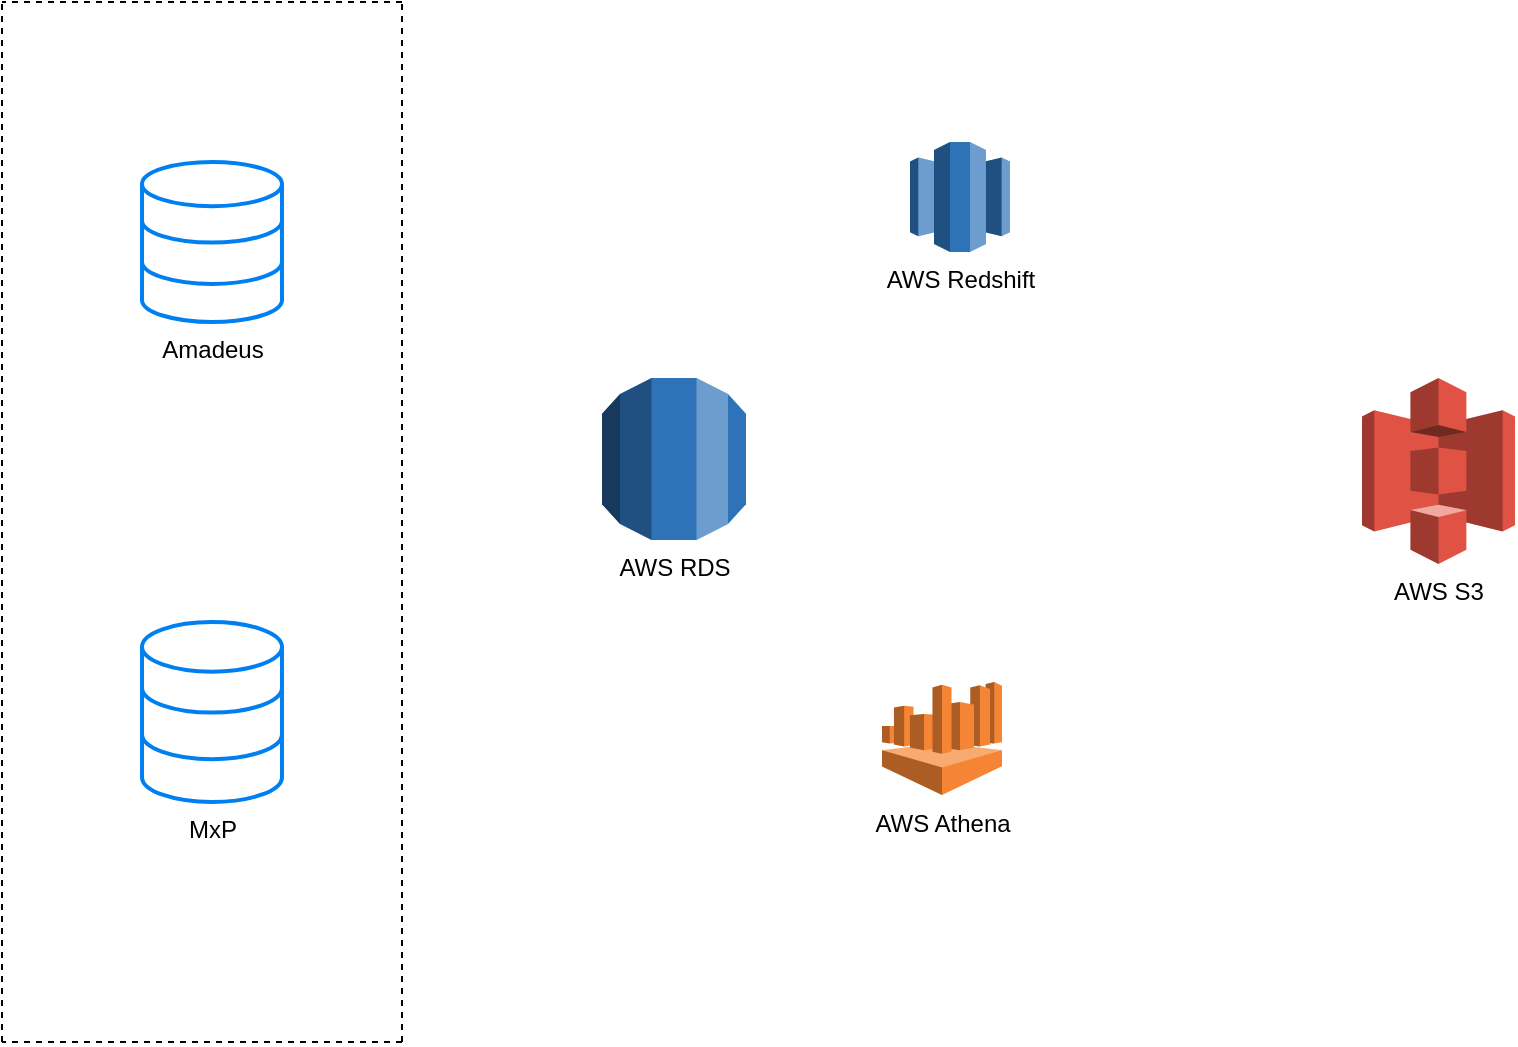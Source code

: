 <mxfile version="22.0.8" type="github">
  <diagram name="Page-1" id="l3E4NXDpPLonG4dHDVBj">
    <mxGraphModel dx="2261" dy="790" grid="1" gridSize="10" guides="1" tooltips="1" connect="1" arrows="1" fold="1" page="1" pageScale="1" pageWidth="827" pageHeight="1169" math="0" shadow="0">
      <root>
        <mxCell id="0" />
        <mxCell id="1" parent="0" />
        <mxCell id="PdyB9XB3RFuWe4hM4mvE-5" value="AWS Redshift" style="outlineConnect=0;dashed=0;verticalLabelPosition=bottom;verticalAlign=top;align=center;html=1;shape=mxgraph.aws3.redshift;fillColor=#2E73B8;gradientColor=none;" vertex="1" parent="1">
          <mxGeometry x="414" y="110" width="50" height="55" as="geometry" />
        </mxCell>
        <mxCell id="PdyB9XB3RFuWe4hM4mvE-9" value="AWS Athena&lt;br&gt;" style="outlineConnect=0;dashed=0;verticalLabelPosition=bottom;verticalAlign=top;align=center;html=1;shape=mxgraph.aws3.athena;fillColor=#F58534;gradientColor=none;" vertex="1" parent="1">
          <mxGeometry x="400" y="380" width="60" height="56.5" as="geometry" />
        </mxCell>
        <mxCell id="PdyB9XB3RFuWe4hM4mvE-11" value="AWS RDS" style="outlineConnect=0;dashed=0;verticalLabelPosition=bottom;verticalAlign=top;align=center;html=1;shape=mxgraph.aws3.rds;fillColor=#2E73B8;gradientColor=none;" vertex="1" parent="1">
          <mxGeometry x="260" y="228" width="72" height="81" as="geometry" />
        </mxCell>
        <mxCell id="PdyB9XB3RFuWe4hM4mvE-13" value="AWS S3" style="outlineConnect=0;dashed=0;verticalLabelPosition=bottom;verticalAlign=top;align=center;html=1;shape=mxgraph.aws3.s3;fillColor=#E05243;gradientColor=none;" vertex="1" parent="1">
          <mxGeometry x="640" y="228" width="76.5" height="93" as="geometry" />
        </mxCell>
        <mxCell id="PdyB9XB3RFuWe4hM4mvE-15" value="Amadeus" style="html=1;verticalLabelPosition=bottom;align=center;labelBackgroundColor=#ffffff;verticalAlign=top;strokeWidth=2;strokeColor=#0080F0;shadow=0;dashed=0;shape=mxgraph.ios7.icons.data;" vertex="1" parent="1">
          <mxGeometry x="30" y="120" width="70" height="80" as="geometry" />
        </mxCell>
        <mxCell id="PdyB9XB3RFuWe4hM4mvE-17" value="MxP" style="html=1;verticalLabelPosition=bottom;align=center;labelBackgroundColor=#ffffff;verticalAlign=top;strokeWidth=2;strokeColor=#0080F0;shadow=0;dashed=0;shape=mxgraph.ios7.icons.data;" vertex="1" parent="1">
          <mxGeometry x="30" y="350" width="70" height="90" as="geometry" />
        </mxCell>
        <mxCell id="PdyB9XB3RFuWe4hM4mvE-23" value="" style="endArrow=none;dashed=1;html=1;rounded=0;" edge="1" parent="1">
          <mxGeometry width="50" height="50" relative="1" as="geometry">
            <mxPoint x="160" y="560" as="sourcePoint" />
            <mxPoint x="160" y="40" as="targetPoint" />
          </mxGeometry>
        </mxCell>
        <mxCell id="PdyB9XB3RFuWe4hM4mvE-25" value="" style="endArrow=none;dashed=1;html=1;rounded=0;" edge="1" parent="1">
          <mxGeometry width="50" height="50" relative="1" as="geometry">
            <mxPoint x="-40" y="560" as="sourcePoint" />
            <mxPoint x="-40" y="40" as="targetPoint" />
          </mxGeometry>
        </mxCell>
        <mxCell id="PdyB9XB3RFuWe4hM4mvE-27" value="" style="endArrow=none;dashed=1;html=1;rounded=0;" edge="1" parent="1">
          <mxGeometry width="50" height="50" relative="1" as="geometry">
            <mxPoint x="160" y="40" as="sourcePoint" />
            <mxPoint x="-40" y="40" as="targetPoint" />
          </mxGeometry>
        </mxCell>
        <mxCell id="PdyB9XB3RFuWe4hM4mvE-28" value="" style="endArrow=none;dashed=1;html=1;rounded=0;" edge="1" parent="1">
          <mxGeometry width="50" height="50" relative="1" as="geometry">
            <mxPoint x="160" y="560" as="sourcePoint" />
            <mxPoint x="-40" y="560" as="targetPoint" />
          </mxGeometry>
        </mxCell>
      </root>
    </mxGraphModel>
  </diagram>
</mxfile>
